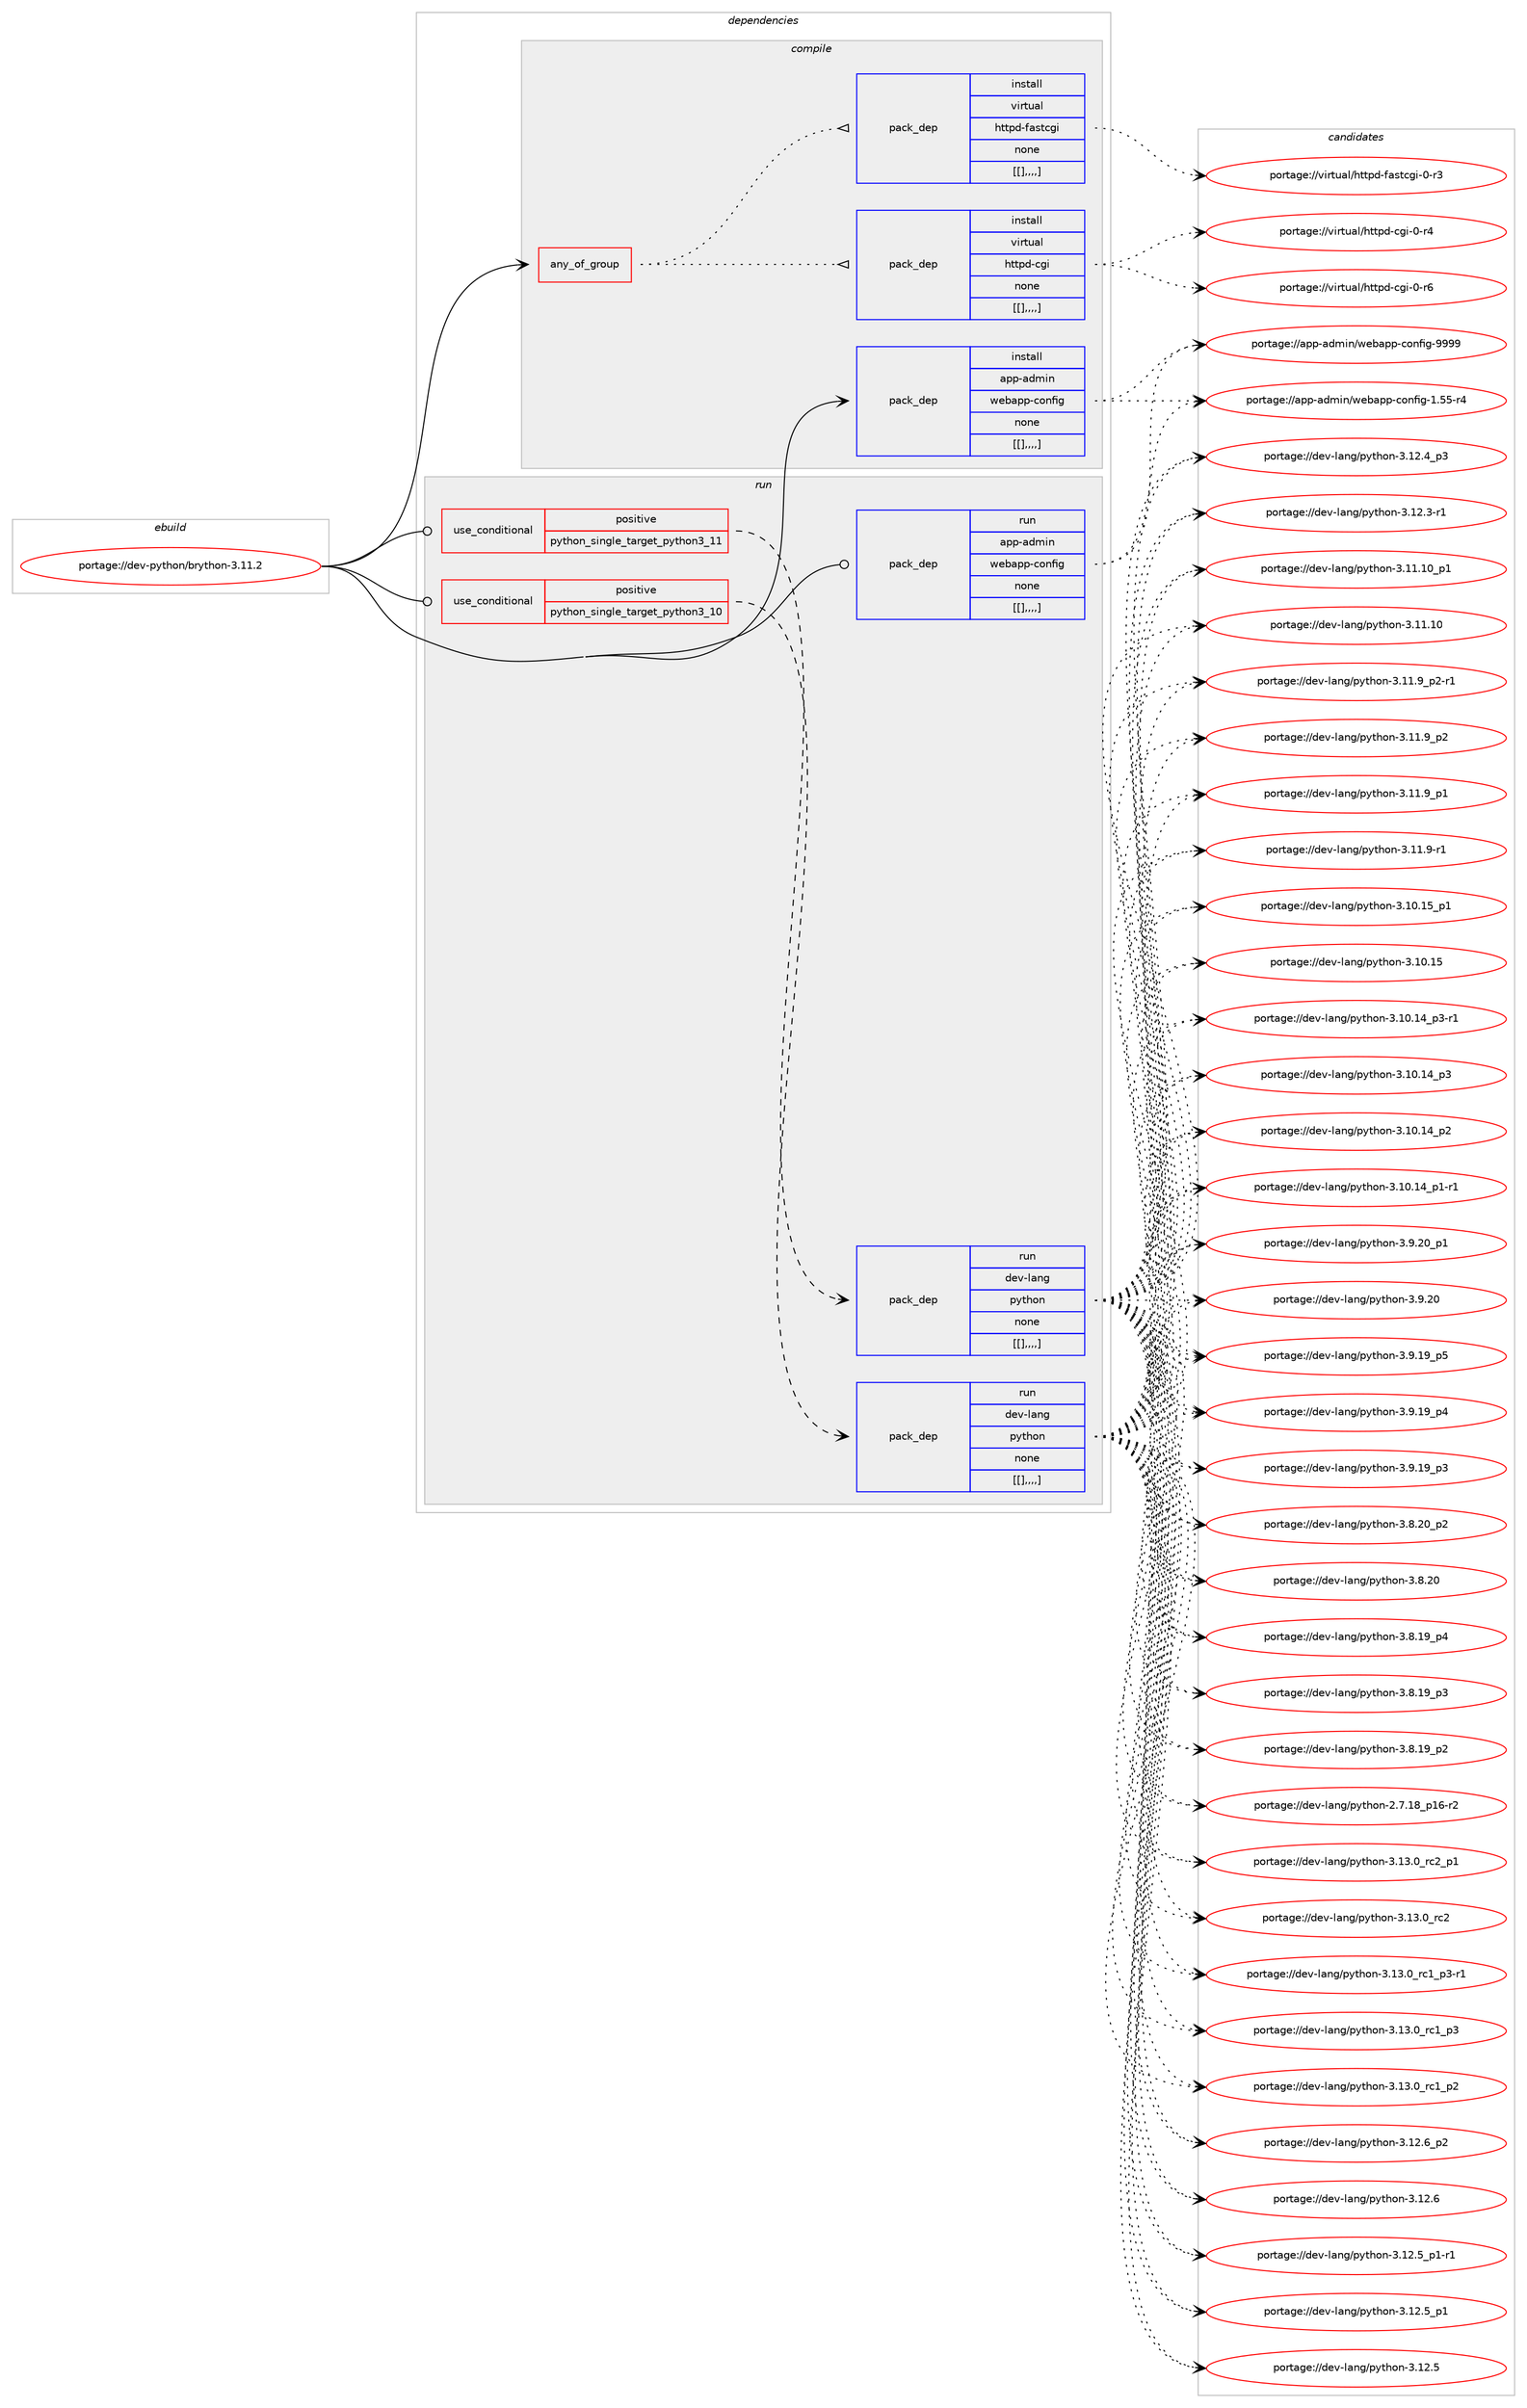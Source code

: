 digraph prolog {

# *************
# Graph options
# *************

newrank=true;
concentrate=true;
compound=true;
graph [rankdir=LR,fontname=Helvetica,fontsize=10,ranksep=1.5];#, ranksep=2.5, nodesep=0.2];
edge  [arrowhead=vee];
node  [fontname=Helvetica,fontsize=10];

# **********
# The ebuild
# **********

subgraph cluster_leftcol {
color=gray;
label=<<i>ebuild</i>>;
id [label="portage://dev-python/brython-3.11.2", color=red, width=4, href="../dev-python/brython-3.11.2.svg"];
}

# ****************
# The dependencies
# ****************

subgraph cluster_midcol {
color=gray;
label=<<i>dependencies</i>>;
subgraph cluster_compile {
fillcolor="#eeeeee";
style=filled;
label=<<i>compile</i>>;
subgraph any1059 {
dependency144613 [label=<<TABLE BORDER="0" CELLBORDER="1" CELLSPACING="0" CELLPADDING="4"><TR><TD CELLPADDING="10">any_of_group</TD></TR></TABLE>>, shape=none, color=red];subgraph pack110919 {
dependency144614 [label=<<TABLE BORDER="0" CELLBORDER="1" CELLSPACING="0" CELLPADDING="4" WIDTH="220"><TR><TD ROWSPAN="6" CELLPADDING="30">pack_dep</TD></TR><TR><TD WIDTH="110">install</TD></TR><TR><TD>virtual</TD></TR><TR><TD>httpd-cgi</TD></TR><TR><TD>none</TD></TR><TR><TD>[[],,,,]</TD></TR></TABLE>>, shape=none, color=blue];
}
dependency144613:e -> dependency144614:w [weight=20,style="dotted",arrowhead="oinv"];
subgraph pack110920 {
dependency144615 [label=<<TABLE BORDER="0" CELLBORDER="1" CELLSPACING="0" CELLPADDING="4" WIDTH="220"><TR><TD ROWSPAN="6" CELLPADDING="30">pack_dep</TD></TR><TR><TD WIDTH="110">install</TD></TR><TR><TD>virtual</TD></TR><TR><TD>httpd-fastcgi</TD></TR><TR><TD>none</TD></TR><TR><TD>[[],,,,]</TD></TR></TABLE>>, shape=none, color=blue];
}
dependency144613:e -> dependency144615:w [weight=20,style="dotted",arrowhead="oinv"];
}
id:e -> dependency144613:w [weight=20,style="solid",arrowhead="vee"];
subgraph pack110921 {
dependency144616 [label=<<TABLE BORDER="0" CELLBORDER="1" CELLSPACING="0" CELLPADDING="4" WIDTH="220"><TR><TD ROWSPAN="6" CELLPADDING="30">pack_dep</TD></TR><TR><TD WIDTH="110">install</TD></TR><TR><TD>app-admin</TD></TR><TR><TD>webapp-config</TD></TR><TR><TD>none</TD></TR><TR><TD>[[],,,,]</TD></TR></TABLE>>, shape=none, color=blue];
}
id:e -> dependency144616:w [weight=20,style="solid",arrowhead="vee"];
}
subgraph cluster_compileandrun {
fillcolor="#eeeeee";
style=filled;
label=<<i>compile and run</i>>;
}
subgraph cluster_run {
fillcolor="#eeeeee";
style=filled;
label=<<i>run</i>>;
subgraph cond32485 {
dependency144617 [label=<<TABLE BORDER="0" CELLBORDER="1" CELLSPACING="0" CELLPADDING="4"><TR><TD ROWSPAN="3" CELLPADDING="10">use_conditional</TD></TR><TR><TD>positive</TD></TR><TR><TD>python_single_target_python3_10</TD></TR></TABLE>>, shape=none, color=red];
subgraph pack110922 {
dependency144618 [label=<<TABLE BORDER="0" CELLBORDER="1" CELLSPACING="0" CELLPADDING="4" WIDTH="220"><TR><TD ROWSPAN="6" CELLPADDING="30">pack_dep</TD></TR><TR><TD WIDTH="110">run</TD></TR><TR><TD>dev-lang</TD></TR><TR><TD>python</TD></TR><TR><TD>none</TD></TR><TR><TD>[[],,,,]</TD></TR></TABLE>>, shape=none, color=blue];
}
dependency144617:e -> dependency144618:w [weight=20,style="dashed",arrowhead="vee"];
}
id:e -> dependency144617:w [weight=20,style="solid",arrowhead="odot"];
subgraph cond32486 {
dependency144619 [label=<<TABLE BORDER="0" CELLBORDER="1" CELLSPACING="0" CELLPADDING="4"><TR><TD ROWSPAN="3" CELLPADDING="10">use_conditional</TD></TR><TR><TD>positive</TD></TR><TR><TD>python_single_target_python3_11</TD></TR></TABLE>>, shape=none, color=red];
subgraph pack110923 {
dependency144620 [label=<<TABLE BORDER="0" CELLBORDER="1" CELLSPACING="0" CELLPADDING="4" WIDTH="220"><TR><TD ROWSPAN="6" CELLPADDING="30">pack_dep</TD></TR><TR><TD WIDTH="110">run</TD></TR><TR><TD>dev-lang</TD></TR><TR><TD>python</TD></TR><TR><TD>none</TD></TR><TR><TD>[[],,,,]</TD></TR></TABLE>>, shape=none, color=blue];
}
dependency144619:e -> dependency144620:w [weight=20,style="dashed",arrowhead="vee"];
}
id:e -> dependency144619:w [weight=20,style="solid",arrowhead="odot"];
subgraph pack110924 {
dependency144621 [label=<<TABLE BORDER="0" CELLBORDER="1" CELLSPACING="0" CELLPADDING="4" WIDTH="220"><TR><TD ROWSPAN="6" CELLPADDING="30">pack_dep</TD></TR><TR><TD WIDTH="110">run</TD></TR><TR><TD>app-admin</TD></TR><TR><TD>webapp-config</TD></TR><TR><TD>none</TD></TR><TR><TD>[[],,,,]</TD></TR></TABLE>>, shape=none, color=blue];
}
id:e -> dependency144621:w [weight=20,style="solid",arrowhead="odot"];
}
}

# **************
# The candidates
# **************

subgraph cluster_choices {
rank=same;
color=gray;
label=<<i>candidates</i>>;

subgraph choice110919 {
color=black;
nodesep=1;
choice1181051141161179710847104116116112100459910310545484511454 [label="portage://virtual/httpd-cgi-0-r6", color=red, width=4,href="../virtual/httpd-cgi-0-r6.svg"];
choice1181051141161179710847104116116112100459910310545484511452 [label="portage://virtual/httpd-cgi-0-r4", color=red, width=4,href="../virtual/httpd-cgi-0-r4.svg"];
dependency144614:e -> choice1181051141161179710847104116116112100459910310545484511454:w [style=dotted,weight="100"];
dependency144614:e -> choice1181051141161179710847104116116112100459910310545484511452:w [style=dotted,weight="100"];
}
subgraph choice110920 {
color=black;
nodesep=1;
choice118105114116117971084710411611611210045102971151169910310545484511451 [label="portage://virtual/httpd-fastcgi-0-r3", color=red, width=4,href="../virtual/httpd-fastcgi-0-r3.svg"];
dependency144615:e -> choice118105114116117971084710411611611210045102971151169910310545484511451:w [style=dotted,weight="100"];
}
subgraph choice110921 {
color=black;
nodesep=1;
choice97112112459710010910511047119101989711211245991111101021051034557575757 [label="portage://app-admin/webapp-config-9999", color=red, width=4,href="../app-admin/webapp-config-9999.svg"];
choice971121124597100109105110471191019897112112459911111010210510345494653534511452 [label="portage://app-admin/webapp-config-1.55-r4", color=red, width=4,href="../app-admin/webapp-config-1.55-r4.svg"];
dependency144616:e -> choice97112112459710010910511047119101989711211245991111101021051034557575757:w [style=dotted,weight="100"];
dependency144616:e -> choice971121124597100109105110471191019897112112459911111010210510345494653534511452:w [style=dotted,weight="100"];
}
subgraph choice110922 {
color=black;
nodesep=1;
choice100101118451089711010347112121116104111110455146495146489511499509511249 [label="portage://dev-lang/python-3.13.0_rc2_p1", color=red, width=4,href="../dev-lang/python-3.13.0_rc2_p1.svg"];
choice10010111845108971101034711212111610411111045514649514648951149950 [label="portage://dev-lang/python-3.13.0_rc2", color=red, width=4,href="../dev-lang/python-3.13.0_rc2.svg"];
choice1001011184510897110103471121211161041111104551464951464895114994995112514511449 [label="portage://dev-lang/python-3.13.0_rc1_p3-r1", color=red, width=4,href="../dev-lang/python-3.13.0_rc1_p3-r1.svg"];
choice100101118451089711010347112121116104111110455146495146489511499499511251 [label="portage://dev-lang/python-3.13.0_rc1_p3", color=red, width=4,href="../dev-lang/python-3.13.0_rc1_p3.svg"];
choice100101118451089711010347112121116104111110455146495146489511499499511250 [label="portage://dev-lang/python-3.13.0_rc1_p2", color=red, width=4,href="../dev-lang/python-3.13.0_rc1_p2.svg"];
choice100101118451089711010347112121116104111110455146495046549511250 [label="portage://dev-lang/python-3.12.6_p2", color=red, width=4,href="../dev-lang/python-3.12.6_p2.svg"];
choice10010111845108971101034711212111610411111045514649504654 [label="portage://dev-lang/python-3.12.6", color=red, width=4,href="../dev-lang/python-3.12.6.svg"];
choice1001011184510897110103471121211161041111104551464950465395112494511449 [label="portage://dev-lang/python-3.12.5_p1-r1", color=red, width=4,href="../dev-lang/python-3.12.5_p1-r1.svg"];
choice100101118451089711010347112121116104111110455146495046539511249 [label="portage://dev-lang/python-3.12.5_p1", color=red, width=4,href="../dev-lang/python-3.12.5_p1.svg"];
choice10010111845108971101034711212111610411111045514649504653 [label="portage://dev-lang/python-3.12.5", color=red, width=4,href="../dev-lang/python-3.12.5.svg"];
choice100101118451089711010347112121116104111110455146495046529511251 [label="portage://dev-lang/python-3.12.4_p3", color=red, width=4,href="../dev-lang/python-3.12.4_p3.svg"];
choice100101118451089711010347112121116104111110455146495046514511449 [label="portage://dev-lang/python-3.12.3-r1", color=red, width=4,href="../dev-lang/python-3.12.3-r1.svg"];
choice10010111845108971101034711212111610411111045514649494649489511249 [label="portage://dev-lang/python-3.11.10_p1", color=red, width=4,href="../dev-lang/python-3.11.10_p1.svg"];
choice1001011184510897110103471121211161041111104551464949464948 [label="portage://dev-lang/python-3.11.10", color=red, width=4,href="../dev-lang/python-3.11.10.svg"];
choice1001011184510897110103471121211161041111104551464949465795112504511449 [label="portage://dev-lang/python-3.11.9_p2-r1", color=red, width=4,href="../dev-lang/python-3.11.9_p2-r1.svg"];
choice100101118451089711010347112121116104111110455146494946579511250 [label="portage://dev-lang/python-3.11.9_p2", color=red, width=4,href="../dev-lang/python-3.11.9_p2.svg"];
choice100101118451089711010347112121116104111110455146494946579511249 [label="portage://dev-lang/python-3.11.9_p1", color=red, width=4,href="../dev-lang/python-3.11.9_p1.svg"];
choice100101118451089711010347112121116104111110455146494946574511449 [label="portage://dev-lang/python-3.11.9-r1", color=red, width=4,href="../dev-lang/python-3.11.9-r1.svg"];
choice10010111845108971101034711212111610411111045514649484649539511249 [label="portage://dev-lang/python-3.10.15_p1", color=red, width=4,href="../dev-lang/python-3.10.15_p1.svg"];
choice1001011184510897110103471121211161041111104551464948464953 [label="portage://dev-lang/python-3.10.15", color=red, width=4,href="../dev-lang/python-3.10.15.svg"];
choice100101118451089711010347112121116104111110455146494846495295112514511449 [label="portage://dev-lang/python-3.10.14_p3-r1", color=red, width=4,href="../dev-lang/python-3.10.14_p3-r1.svg"];
choice10010111845108971101034711212111610411111045514649484649529511251 [label="portage://dev-lang/python-3.10.14_p3", color=red, width=4,href="../dev-lang/python-3.10.14_p3.svg"];
choice10010111845108971101034711212111610411111045514649484649529511250 [label="portage://dev-lang/python-3.10.14_p2", color=red, width=4,href="../dev-lang/python-3.10.14_p2.svg"];
choice100101118451089711010347112121116104111110455146494846495295112494511449 [label="portage://dev-lang/python-3.10.14_p1-r1", color=red, width=4,href="../dev-lang/python-3.10.14_p1-r1.svg"];
choice100101118451089711010347112121116104111110455146574650489511249 [label="portage://dev-lang/python-3.9.20_p1", color=red, width=4,href="../dev-lang/python-3.9.20_p1.svg"];
choice10010111845108971101034711212111610411111045514657465048 [label="portage://dev-lang/python-3.9.20", color=red, width=4,href="../dev-lang/python-3.9.20.svg"];
choice100101118451089711010347112121116104111110455146574649579511253 [label="portage://dev-lang/python-3.9.19_p5", color=red, width=4,href="../dev-lang/python-3.9.19_p5.svg"];
choice100101118451089711010347112121116104111110455146574649579511252 [label="portage://dev-lang/python-3.9.19_p4", color=red, width=4,href="../dev-lang/python-3.9.19_p4.svg"];
choice100101118451089711010347112121116104111110455146574649579511251 [label="portage://dev-lang/python-3.9.19_p3", color=red, width=4,href="../dev-lang/python-3.9.19_p3.svg"];
choice100101118451089711010347112121116104111110455146564650489511250 [label="portage://dev-lang/python-3.8.20_p2", color=red, width=4,href="../dev-lang/python-3.8.20_p2.svg"];
choice10010111845108971101034711212111610411111045514656465048 [label="portage://dev-lang/python-3.8.20", color=red, width=4,href="../dev-lang/python-3.8.20.svg"];
choice100101118451089711010347112121116104111110455146564649579511252 [label="portage://dev-lang/python-3.8.19_p4", color=red, width=4,href="../dev-lang/python-3.8.19_p4.svg"];
choice100101118451089711010347112121116104111110455146564649579511251 [label="portage://dev-lang/python-3.8.19_p3", color=red, width=4,href="../dev-lang/python-3.8.19_p3.svg"];
choice100101118451089711010347112121116104111110455146564649579511250 [label="portage://dev-lang/python-3.8.19_p2", color=red, width=4,href="../dev-lang/python-3.8.19_p2.svg"];
choice100101118451089711010347112121116104111110455046554649569511249544511450 [label="portage://dev-lang/python-2.7.18_p16-r2", color=red, width=4,href="../dev-lang/python-2.7.18_p16-r2.svg"];
dependency144618:e -> choice100101118451089711010347112121116104111110455146495146489511499509511249:w [style=dotted,weight="100"];
dependency144618:e -> choice10010111845108971101034711212111610411111045514649514648951149950:w [style=dotted,weight="100"];
dependency144618:e -> choice1001011184510897110103471121211161041111104551464951464895114994995112514511449:w [style=dotted,weight="100"];
dependency144618:e -> choice100101118451089711010347112121116104111110455146495146489511499499511251:w [style=dotted,weight="100"];
dependency144618:e -> choice100101118451089711010347112121116104111110455146495146489511499499511250:w [style=dotted,weight="100"];
dependency144618:e -> choice100101118451089711010347112121116104111110455146495046549511250:w [style=dotted,weight="100"];
dependency144618:e -> choice10010111845108971101034711212111610411111045514649504654:w [style=dotted,weight="100"];
dependency144618:e -> choice1001011184510897110103471121211161041111104551464950465395112494511449:w [style=dotted,weight="100"];
dependency144618:e -> choice100101118451089711010347112121116104111110455146495046539511249:w [style=dotted,weight="100"];
dependency144618:e -> choice10010111845108971101034711212111610411111045514649504653:w [style=dotted,weight="100"];
dependency144618:e -> choice100101118451089711010347112121116104111110455146495046529511251:w [style=dotted,weight="100"];
dependency144618:e -> choice100101118451089711010347112121116104111110455146495046514511449:w [style=dotted,weight="100"];
dependency144618:e -> choice10010111845108971101034711212111610411111045514649494649489511249:w [style=dotted,weight="100"];
dependency144618:e -> choice1001011184510897110103471121211161041111104551464949464948:w [style=dotted,weight="100"];
dependency144618:e -> choice1001011184510897110103471121211161041111104551464949465795112504511449:w [style=dotted,weight="100"];
dependency144618:e -> choice100101118451089711010347112121116104111110455146494946579511250:w [style=dotted,weight="100"];
dependency144618:e -> choice100101118451089711010347112121116104111110455146494946579511249:w [style=dotted,weight="100"];
dependency144618:e -> choice100101118451089711010347112121116104111110455146494946574511449:w [style=dotted,weight="100"];
dependency144618:e -> choice10010111845108971101034711212111610411111045514649484649539511249:w [style=dotted,weight="100"];
dependency144618:e -> choice1001011184510897110103471121211161041111104551464948464953:w [style=dotted,weight="100"];
dependency144618:e -> choice100101118451089711010347112121116104111110455146494846495295112514511449:w [style=dotted,weight="100"];
dependency144618:e -> choice10010111845108971101034711212111610411111045514649484649529511251:w [style=dotted,weight="100"];
dependency144618:e -> choice10010111845108971101034711212111610411111045514649484649529511250:w [style=dotted,weight="100"];
dependency144618:e -> choice100101118451089711010347112121116104111110455146494846495295112494511449:w [style=dotted,weight="100"];
dependency144618:e -> choice100101118451089711010347112121116104111110455146574650489511249:w [style=dotted,weight="100"];
dependency144618:e -> choice10010111845108971101034711212111610411111045514657465048:w [style=dotted,weight="100"];
dependency144618:e -> choice100101118451089711010347112121116104111110455146574649579511253:w [style=dotted,weight="100"];
dependency144618:e -> choice100101118451089711010347112121116104111110455146574649579511252:w [style=dotted,weight="100"];
dependency144618:e -> choice100101118451089711010347112121116104111110455146574649579511251:w [style=dotted,weight="100"];
dependency144618:e -> choice100101118451089711010347112121116104111110455146564650489511250:w [style=dotted,weight="100"];
dependency144618:e -> choice10010111845108971101034711212111610411111045514656465048:w [style=dotted,weight="100"];
dependency144618:e -> choice100101118451089711010347112121116104111110455146564649579511252:w [style=dotted,weight="100"];
dependency144618:e -> choice100101118451089711010347112121116104111110455146564649579511251:w [style=dotted,weight="100"];
dependency144618:e -> choice100101118451089711010347112121116104111110455146564649579511250:w [style=dotted,weight="100"];
dependency144618:e -> choice100101118451089711010347112121116104111110455046554649569511249544511450:w [style=dotted,weight="100"];
}
subgraph choice110923 {
color=black;
nodesep=1;
choice100101118451089711010347112121116104111110455146495146489511499509511249 [label="portage://dev-lang/python-3.13.0_rc2_p1", color=red, width=4,href="../dev-lang/python-3.13.0_rc2_p1.svg"];
choice10010111845108971101034711212111610411111045514649514648951149950 [label="portage://dev-lang/python-3.13.0_rc2", color=red, width=4,href="../dev-lang/python-3.13.0_rc2.svg"];
choice1001011184510897110103471121211161041111104551464951464895114994995112514511449 [label="portage://dev-lang/python-3.13.0_rc1_p3-r1", color=red, width=4,href="../dev-lang/python-3.13.0_rc1_p3-r1.svg"];
choice100101118451089711010347112121116104111110455146495146489511499499511251 [label="portage://dev-lang/python-3.13.0_rc1_p3", color=red, width=4,href="../dev-lang/python-3.13.0_rc1_p3.svg"];
choice100101118451089711010347112121116104111110455146495146489511499499511250 [label="portage://dev-lang/python-3.13.0_rc1_p2", color=red, width=4,href="../dev-lang/python-3.13.0_rc1_p2.svg"];
choice100101118451089711010347112121116104111110455146495046549511250 [label="portage://dev-lang/python-3.12.6_p2", color=red, width=4,href="../dev-lang/python-3.12.6_p2.svg"];
choice10010111845108971101034711212111610411111045514649504654 [label="portage://dev-lang/python-3.12.6", color=red, width=4,href="../dev-lang/python-3.12.6.svg"];
choice1001011184510897110103471121211161041111104551464950465395112494511449 [label="portage://dev-lang/python-3.12.5_p1-r1", color=red, width=4,href="../dev-lang/python-3.12.5_p1-r1.svg"];
choice100101118451089711010347112121116104111110455146495046539511249 [label="portage://dev-lang/python-3.12.5_p1", color=red, width=4,href="../dev-lang/python-3.12.5_p1.svg"];
choice10010111845108971101034711212111610411111045514649504653 [label="portage://dev-lang/python-3.12.5", color=red, width=4,href="../dev-lang/python-3.12.5.svg"];
choice100101118451089711010347112121116104111110455146495046529511251 [label="portage://dev-lang/python-3.12.4_p3", color=red, width=4,href="../dev-lang/python-3.12.4_p3.svg"];
choice100101118451089711010347112121116104111110455146495046514511449 [label="portage://dev-lang/python-3.12.3-r1", color=red, width=4,href="../dev-lang/python-3.12.3-r1.svg"];
choice10010111845108971101034711212111610411111045514649494649489511249 [label="portage://dev-lang/python-3.11.10_p1", color=red, width=4,href="../dev-lang/python-3.11.10_p1.svg"];
choice1001011184510897110103471121211161041111104551464949464948 [label="portage://dev-lang/python-3.11.10", color=red, width=4,href="../dev-lang/python-3.11.10.svg"];
choice1001011184510897110103471121211161041111104551464949465795112504511449 [label="portage://dev-lang/python-3.11.9_p2-r1", color=red, width=4,href="../dev-lang/python-3.11.9_p2-r1.svg"];
choice100101118451089711010347112121116104111110455146494946579511250 [label="portage://dev-lang/python-3.11.9_p2", color=red, width=4,href="../dev-lang/python-3.11.9_p2.svg"];
choice100101118451089711010347112121116104111110455146494946579511249 [label="portage://dev-lang/python-3.11.9_p1", color=red, width=4,href="../dev-lang/python-3.11.9_p1.svg"];
choice100101118451089711010347112121116104111110455146494946574511449 [label="portage://dev-lang/python-3.11.9-r1", color=red, width=4,href="../dev-lang/python-3.11.9-r1.svg"];
choice10010111845108971101034711212111610411111045514649484649539511249 [label="portage://dev-lang/python-3.10.15_p1", color=red, width=4,href="../dev-lang/python-3.10.15_p1.svg"];
choice1001011184510897110103471121211161041111104551464948464953 [label="portage://dev-lang/python-3.10.15", color=red, width=4,href="../dev-lang/python-3.10.15.svg"];
choice100101118451089711010347112121116104111110455146494846495295112514511449 [label="portage://dev-lang/python-3.10.14_p3-r1", color=red, width=4,href="../dev-lang/python-3.10.14_p3-r1.svg"];
choice10010111845108971101034711212111610411111045514649484649529511251 [label="portage://dev-lang/python-3.10.14_p3", color=red, width=4,href="../dev-lang/python-3.10.14_p3.svg"];
choice10010111845108971101034711212111610411111045514649484649529511250 [label="portage://dev-lang/python-3.10.14_p2", color=red, width=4,href="../dev-lang/python-3.10.14_p2.svg"];
choice100101118451089711010347112121116104111110455146494846495295112494511449 [label="portage://dev-lang/python-3.10.14_p1-r1", color=red, width=4,href="../dev-lang/python-3.10.14_p1-r1.svg"];
choice100101118451089711010347112121116104111110455146574650489511249 [label="portage://dev-lang/python-3.9.20_p1", color=red, width=4,href="../dev-lang/python-3.9.20_p1.svg"];
choice10010111845108971101034711212111610411111045514657465048 [label="portage://dev-lang/python-3.9.20", color=red, width=4,href="../dev-lang/python-3.9.20.svg"];
choice100101118451089711010347112121116104111110455146574649579511253 [label="portage://dev-lang/python-3.9.19_p5", color=red, width=4,href="../dev-lang/python-3.9.19_p5.svg"];
choice100101118451089711010347112121116104111110455146574649579511252 [label="portage://dev-lang/python-3.9.19_p4", color=red, width=4,href="../dev-lang/python-3.9.19_p4.svg"];
choice100101118451089711010347112121116104111110455146574649579511251 [label="portage://dev-lang/python-3.9.19_p3", color=red, width=4,href="../dev-lang/python-3.9.19_p3.svg"];
choice100101118451089711010347112121116104111110455146564650489511250 [label="portage://dev-lang/python-3.8.20_p2", color=red, width=4,href="../dev-lang/python-3.8.20_p2.svg"];
choice10010111845108971101034711212111610411111045514656465048 [label="portage://dev-lang/python-3.8.20", color=red, width=4,href="../dev-lang/python-3.8.20.svg"];
choice100101118451089711010347112121116104111110455146564649579511252 [label="portage://dev-lang/python-3.8.19_p4", color=red, width=4,href="../dev-lang/python-3.8.19_p4.svg"];
choice100101118451089711010347112121116104111110455146564649579511251 [label="portage://dev-lang/python-3.8.19_p3", color=red, width=4,href="../dev-lang/python-3.8.19_p3.svg"];
choice100101118451089711010347112121116104111110455146564649579511250 [label="portage://dev-lang/python-3.8.19_p2", color=red, width=4,href="../dev-lang/python-3.8.19_p2.svg"];
choice100101118451089711010347112121116104111110455046554649569511249544511450 [label="portage://dev-lang/python-2.7.18_p16-r2", color=red, width=4,href="../dev-lang/python-2.7.18_p16-r2.svg"];
dependency144620:e -> choice100101118451089711010347112121116104111110455146495146489511499509511249:w [style=dotted,weight="100"];
dependency144620:e -> choice10010111845108971101034711212111610411111045514649514648951149950:w [style=dotted,weight="100"];
dependency144620:e -> choice1001011184510897110103471121211161041111104551464951464895114994995112514511449:w [style=dotted,weight="100"];
dependency144620:e -> choice100101118451089711010347112121116104111110455146495146489511499499511251:w [style=dotted,weight="100"];
dependency144620:e -> choice100101118451089711010347112121116104111110455146495146489511499499511250:w [style=dotted,weight="100"];
dependency144620:e -> choice100101118451089711010347112121116104111110455146495046549511250:w [style=dotted,weight="100"];
dependency144620:e -> choice10010111845108971101034711212111610411111045514649504654:w [style=dotted,weight="100"];
dependency144620:e -> choice1001011184510897110103471121211161041111104551464950465395112494511449:w [style=dotted,weight="100"];
dependency144620:e -> choice100101118451089711010347112121116104111110455146495046539511249:w [style=dotted,weight="100"];
dependency144620:e -> choice10010111845108971101034711212111610411111045514649504653:w [style=dotted,weight="100"];
dependency144620:e -> choice100101118451089711010347112121116104111110455146495046529511251:w [style=dotted,weight="100"];
dependency144620:e -> choice100101118451089711010347112121116104111110455146495046514511449:w [style=dotted,weight="100"];
dependency144620:e -> choice10010111845108971101034711212111610411111045514649494649489511249:w [style=dotted,weight="100"];
dependency144620:e -> choice1001011184510897110103471121211161041111104551464949464948:w [style=dotted,weight="100"];
dependency144620:e -> choice1001011184510897110103471121211161041111104551464949465795112504511449:w [style=dotted,weight="100"];
dependency144620:e -> choice100101118451089711010347112121116104111110455146494946579511250:w [style=dotted,weight="100"];
dependency144620:e -> choice100101118451089711010347112121116104111110455146494946579511249:w [style=dotted,weight="100"];
dependency144620:e -> choice100101118451089711010347112121116104111110455146494946574511449:w [style=dotted,weight="100"];
dependency144620:e -> choice10010111845108971101034711212111610411111045514649484649539511249:w [style=dotted,weight="100"];
dependency144620:e -> choice1001011184510897110103471121211161041111104551464948464953:w [style=dotted,weight="100"];
dependency144620:e -> choice100101118451089711010347112121116104111110455146494846495295112514511449:w [style=dotted,weight="100"];
dependency144620:e -> choice10010111845108971101034711212111610411111045514649484649529511251:w [style=dotted,weight="100"];
dependency144620:e -> choice10010111845108971101034711212111610411111045514649484649529511250:w [style=dotted,weight="100"];
dependency144620:e -> choice100101118451089711010347112121116104111110455146494846495295112494511449:w [style=dotted,weight="100"];
dependency144620:e -> choice100101118451089711010347112121116104111110455146574650489511249:w [style=dotted,weight="100"];
dependency144620:e -> choice10010111845108971101034711212111610411111045514657465048:w [style=dotted,weight="100"];
dependency144620:e -> choice100101118451089711010347112121116104111110455146574649579511253:w [style=dotted,weight="100"];
dependency144620:e -> choice100101118451089711010347112121116104111110455146574649579511252:w [style=dotted,weight="100"];
dependency144620:e -> choice100101118451089711010347112121116104111110455146574649579511251:w [style=dotted,weight="100"];
dependency144620:e -> choice100101118451089711010347112121116104111110455146564650489511250:w [style=dotted,weight="100"];
dependency144620:e -> choice10010111845108971101034711212111610411111045514656465048:w [style=dotted,weight="100"];
dependency144620:e -> choice100101118451089711010347112121116104111110455146564649579511252:w [style=dotted,weight="100"];
dependency144620:e -> choice100101118451089711010347112121116104111110455146564649579511251:w [style=dotted,weight="100"];
dependency144620:e -> choice100101118451089711010347112121116104111110455146564649579511250:w [style=dotted,weight="100"];
dependency144620:e -> choice100101118451089711010347112121116104111110455046554649569511249544511450:w [style=dotted,weight="100"];
}
subgraph choice110924 {
color=black;
nodesep=1;
choice97112112459710010910511047119101989711211245991111101021051034557575757 [label="portage://app-admin/webapp-config-9999", color=red, width=4,href="../app-admin/webapp-config-9999.svg"];
choice971121124597100109105110471191019897112112459911111010210510345494653534511452 [label="portage://app-admin/webapp-config-1.55-r4", color=red, width=4,href="../app-admin/webapp-config-1.55-r4.svg"];
dependency144621:e -> choice97112112459710010910511047119101989711211245991111101021051034557575757:w [style=dotted,weight="100"];
dependency144621:e -> choice971121124597100109105110471191019897112112459911111010210510345494653534511452:w [style=dotted,weight="100"];
}
}

}
